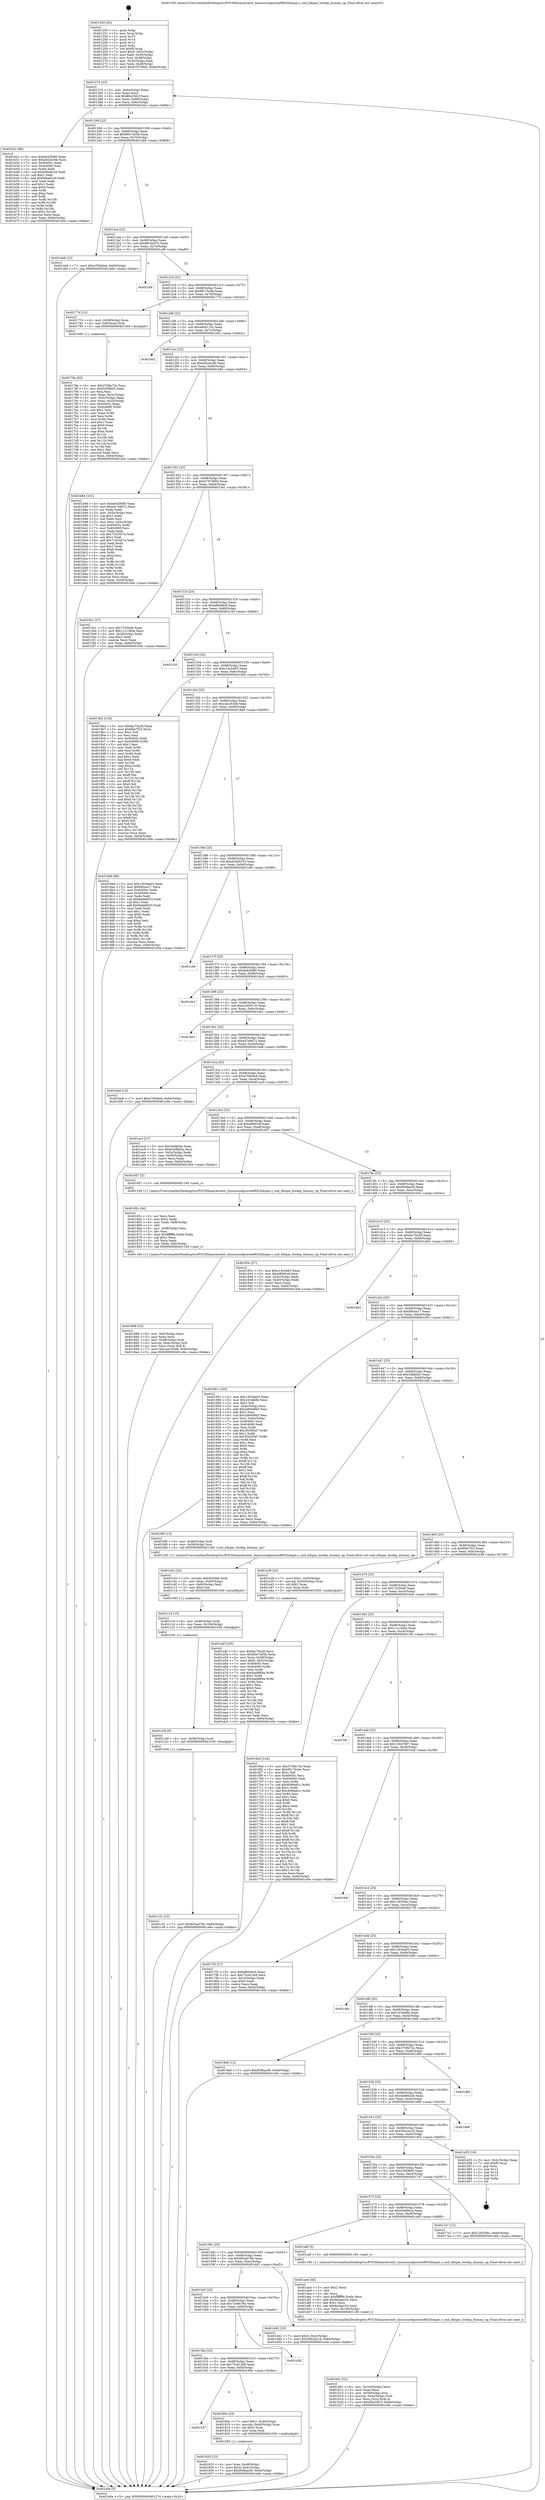 digraph "0x401250" {
  label = "0x401250 (/mnt/c/Users/mathe/Desktop/tcc/POCII/binaries/extr_linuxsoundpcirme9652hdspm.c_snd_hdspm_hwdep_dummy_op_Final-ollvm.out::main(0))"
  labelloc = "t"
  node[shape=record]

  Entry [label="",width=0.3,height=0.3,shape=circle,fillcolor=black,style=filled]
  "0x40127d" [label="{
     0x40127d [23]\l
     | [instrs]\l
     &nbsp;&nbsp;0x40127d \<+3\>: mov -0x64(%rbp),%eax\l
     &nbsp;&nbsp;0x401280 \<+2\>: mov %eax,%ecx\l
     &nbsp;&nbsp;0x401282 \<+6\>: sub $0x80a3361f,%ecx\l
     &nbsp;&nbsp;0x401288 \<+3\>: mov %eax,-0x68(%rbp)\l
     &nbsp;&nbsp;0x40128b \<+3\>: mov %ecx,-0x6c(%rbp)\l
     &nbsp;&nbsp;0x40128e \<+6\>: je 0000000000401b2c \<main+0x8dc\>\l
  }"]
  "0x401b2c" [label="{
     0x401b2c [88]\l
     | [instrs]\l
     &nbsp;&nbsp;0x401b2c \<+5\>: mov $0xde42f480,%eax\l
     &nbsp;&nbsp;0x401b31 \<+5\>: mov $0xa92cbc0b,%ecx\l
     &nbsp;&nbsp;0x401b36 \<+7\>: mov 0x40405c,%edx\l
     &nbsp;&nbsp;0x401b3d \<+7\>: mov 0x404060,%esi\l
     &nbsp;&nbsp;0x401b44 \<+2\>: mov %edx,%edi\l
     &nbsp;&nbsp;0x401b46 \<+6\>: sub $0xb0ba6c29,%edi\l
     &nbsp;&nbsp;0x401b4c \<+3\>: sub $0x1,%edi\l
     &nbsp;&nbsp;0x401b4f \<+6\>: add $0xb0ba6c29,%edi\l
     &nbsp;&nbsp;0x401b55 \<+3\>: imul %edi,%edx\l
     &nbsp;&nbsp;0x401b58 \<+3\>: and $0x1,%edx\l
     &nbsp;&nbsp;0x401b5b \<+3\>: cmp $0x0,%edx\l
     &nbsp;&nbsp;0x401b5e \<+4\>: sete %r8b\l
     &nbsp;&nbsp;0x401b62 \<+3\>: cmp $0xa,%esi\l
     &nbsp;&nbsp;0x401b65 \<+4\>: setl %r9b\l
     &nbsp;&nbsp;0x401b69 \<+3\>: mov %r8b,%r10b\l
     &nbsp;&nbsp;0x401b6c \<+3\>: and %r9b,%r10b\l
     &nbsp;&nbsp;0x401b6f \<+3\>: xor %r9b,%r8b\l
     &nbsp;&nbsp;0x401b72 \<+3\>: or %r8b,%r10b\l
     &nbsp;&nbsp;0x401b75 \<+4\>: test $0x1,%r10b\l
     &nbsp;&nbsp;0x401b79 \<+3\>: cmovne %ecx,%eax\l
     &nbsp;&nbsp;0x401b7c \<+3\>: mov %eax,-0x64(%rbp)\l
     &nbsp;&nbsp;0x401b7f \<+5\>: jmp 0000000000401e0e \<main+0xbbe\>\l
  }"]
  "0x401294" [label="{
     0x401294 [22]\l
     | [instrs]\l
     &nbsp;&nbsp;0x401294 \<+5\>: jmp 0000000000401299 \<main+0x49\>\l
     &nbsp;&nbsp;0x401299 \<+3\>: mov -0x68(%rbp),%eax\l
     &nbsp;&nbsp;0x40129c \<+5\>: sub $0x80e7a05b,%eax\l
     &nbsp;&nbsp;0x4012a1 \<+3\>: mov %eax,-0x70(%rbp)\l
     &nbsp;&nbsp;0x4012a4 \<+6\>: je 0000000000401ab8 \<main+0x868\>\l
  }"]
  Exit [label="",width=0.3,height=0.3,shape=circle,fillcolor=black,style=filled,peripheries=2]
  "0x401ab8" [label="{
     0x401ab8 [12]\l
     | [instrs]\l
     &nbsp;&nbsp;0x401ab8 \<+7\>: movl $0xe7f4b8a4,-0x64(%rbp)\l
     &nbsp;&nbsp;0x401abf \<+5\>: jmp 0000000000401e0e \<main+0xbbe\>\l
  }"]
  "0x4012aa" [label="{
     0x4012aa [22]\l
     | [instrs]\l
     &nbsp;&nbsp;0x4012aa \<+5\>: jmp 00000000004012af \<main+0x5f\>\l
     &nbsp;&nbsp;0x4012af \<+3\>: mov -0x68(%rbp),%eax\l
     &nbsp;&nbsp;0x4012b2 \<+5\>: sub $0x89c3b370,%eax\l
     &nbsp;&nbsp;0x4012b7 \<+3\>: mov %eax,-0x74(%rbp)\l
     &nbsp;&nbsp;0x4012ba \<+6\>: je 0000000000401cd9 \<main+0xa89\>\l
  }"]
  "0x401c31" [label="{
     0x401c31 [12]\l
     | [instrs]\l
     &nbsp;&nbsp;0x401c31 \<+7\>: movl $0x692ad76b,-0x64(%rbp)\l
     &nbsp;&nbsp;0x401c38 \<+5\>: jmp 0000000000401e0e \<main+0xbbe\>\l
  }"]
  "0x401cd9" [label="{
     0x401cd9\l
  }", style=dashed]
  "0x4012c0" [label="{
     0x4012c0 [22]\l
     | [instrs]\l
     &nbsp;&nbsp;0x4012c0 \<+5\>: jmp 00000000004012c5 \<main+0x75\>\l
     &nbsp;&nbsp;0x4012c5 \<+3\>: mov -0x68(%rbp),%eax\l
     &nbsp;&nbsp;0x4012c8 \<+5\>: sub $0x9817bc9e,%eax\l
     &nbsp;&nbsp;0x4012cd \<+3\>: mov %eax,-0x78(%rbp)\l
     &nbsp;&nbsp;0x4012d0 \<+6\>: je 000000000040177d \<main+0x52d\>\l
  }"]
  "0x401c28" [label="{
     0x401c28 [9]\l
     | [instrs]\l
     &nbsp;&nbsp;0x401c28 \<+4\>: mov -0x58(%rbp),%rdi\l
     &nbsp;&nbsp;0x401c2c \<+5\>: call 0000000000401030 \<free@plt\>\l
     | [calls]\l
     &nbsp;&nbsp;0x401030 \{1\} (unknown)\l
  }"]
  "0x40177d" [label="{
     0x40177d [13]\l
     | [instrs]\l
     &nbsp;&nbsp;0x40177d \<+4\>: mov -0x38(%rbp),%rax\l
     &nbsp;&nbsp;0x401781 \<+4\>: mov 0x8(%rax),%rdi\l
     &nbsp;&nbsp;0x401785 \<+5\>: call 0000000000401060 \<atoi@plt\>\l
     | [calls]\l
     &nbsp;&nbsp;0x401060 \{1\} (unknown)\l
  }"]
  "0x4012d6" [label="{
     0x4012d6 [22]\l
     | [instrs]\l
     &nbsp;&nbsp;0x4012d6 \<+5\>: jmp 00000000004012db \<main+0x8b\>\l
     &nbsp;&nbsp;0x4012db \<+3\>: mov -0x68(%rbp),%eax\l
     &nbsp;&nbsp;0x4012de \<+5\>: sub $0xa806110c,%eax\l
     &nbsp;&nbsp;0x4012e3 \<+3\>: mov %eax,-0x7c(%rbp)\l
     &nbsp;&nbsp;0x4012e6 \<+6\>: je 0000000000401e02 \<main+0xbb2\>\l
  }"]
  "0x401c19" [label="{
     0x401c19 [15]\l
     | [instrs]\l
     &nbsp;&nbsp;0x401c19 \<+4\>: mov -0x48(%rbp),%rdi\l
     &nbsp;&nbsp;0x401c1d \<+6\>: mov %eax,-0x104(%rbp)\l
     &nbsp;&nbsp;0x401c23 \<+5\>: call 0000000000401030 \<free@plt\>\l
     | [calls]\l
     &nbsp;&nbsp;0x401030 \{1\} (unknown)\l
  }"]
  "0x401e02" [label="{
     0x401e02\l
  }", style=dashed]
  "0x4012ec" [label="{
     0x4012ec [22]\l
     | [instrs]\l
     &nbsp;&nbsp;0x4012ec \<+5\>: jmp 00000000004012f1 \<main+0xa1\>\l
     &nbsp;&nbsp;0x4012f1 \<+3\>: mov -0x68(%rbp),%eax\l
     &nbsp;&nbsp;0x4012f4 \<+5\>: sub $0xa92cbc0b,%eax\l
     &nbsp;&nbsp;0x4012f9 \<+3\>: mov %eax,-0x80(%rbp)\l
     &nbsp;&nbsp;0x4012fc \<+6\>: je 0000000000401b84 \<main+0x934\>\l
  }"]
  "0x401c02" [label="{
     0x401c02 [23]\l
     | [instrs]\l
     &nbsp;&nbsp;0x401c02 \<+10\>: movabs $0x4020b6,%rdi\l
     &nbsp;&nbsp;0x401c0c \<+3\>: mov %eax,-0x60(%rbp)\l
     &nbsp;&nbsp;0x401c0f \<+3\>: mov -0x60(%rbp),%esi\l
     &nbsp;&nbsp;0x401c12 \<+2\>: mov $0x0,%al\l
     &nbsp;&nbsp;0x401c14 \<+5\>: call 0000000000401040 \<printf@plt\>\l
     | [calls]\l
     &nbsp;&nbsp;0x401040 \{1\} (unknown)\l
  }"]
  "0x401b84" [label="{
     0x401b84 [101]\l
     | [instrs]\l
     &nbsp;&nbsp;0x401b84 \<+5\>: mov $0xde42f480,%eax\l
     &nbsp;&nbsp;0x401b89 \<+5\>: mov $0xe47e9d72,%ecx\l
     &nbsp;&nbsp;0x401b8e \<+2\>: xor %edx,%edx\l
     &nbsp;&nbsp;0x401b90 \<+3\>: mov -0x5c(%rbp),%esi\l
     &nbsp;&nbsp;0x401b93 \<+3\>: sub $0x1,%edx\l
     &nbsp;&nbsp;0x401b96 \<+2\>: sub %edx,%esi\l
     &nbsp;&nbsp;0x401b98 \<+3\>: mov %esi,-0x5c(%rbp)\l
     &nbsp;&nbsp;0x401b9b \<+7\>: mov 0x40405c,%edx\l
     &nbsp;&nbsp;0x401ba2 \<+7\>: mov 0x404060,%esi\l
     &nbsp;&nbsp;0x401ba9 \<+2\>: mov %edx,%edi\l
     &nbsp;&nbsp;0x401bab \<+6\>: sub $0x71b25b7a,%edi\l
     &nbsp;&nbsp;0x401bb1 \<+3\>: sub $0x1,%edi\l
     &nbsp;&nbsp;0x401bb4 \<+6\>: add $0x71b25b7a,%edi\l
     &nbsp;&nbsp;0x401bba \<+3\>: imul %edi,%edx\l
     &nbsp;&nbsp;0x401bbd \<+3\>: and $0x1,%edx\l
     &nbsp;&nbsp;0x401bc0 \<+3\>: cmp $0x0,%edx\l
     &nbsp;&nbsp;0x401bc3 \<+4\>: sete %r8b\l
     &nbsp;&nbsp;0x401bc7 \<+3\>: cmp $0xa,%esi\l
     &nbsp;&nbsp;0x401bca \<+4\>: setl %r9b\l
     &nbsp;&nbsp;0x401bce \<+3\>: mov %r8b,%r10b\l
     &nbsp;&nbsp;0x401bd1 \<+3\>: and %r9b,%r10b\l
     &nbsp;&nbsp;0x401bd4 \<+3\>: xor %r9b,%r8b\l
     &nbsp;&nbsp;0x401bd7 \<+3\>: or %r8b,%r10b\l
     &nbsp;&nbsp;0x401bda \<+4\>: test $0x1,%r10b\l
     &nbsp;&nbsp;0x401bde \<+3\>: cmovne %ecx,%eax\l
     &nbsp;&nbsp;0x401be1 \<+3\>: mov %eax,-0x64(%rbp)\l
     &nbsp;&nbsp;0x401be4 \<+5\>: jmp 0000000000401e0e \<main+0xbbe\>\l
  }"]
  "0x401302" [label="{
     0x401302 [25]\l
     | [instrs]\l
     &nbsp;&nbsp;0x401302 \<+5\>: jmp 0000000000401307 \<main+0xb7\>\l
     &nbsp;&nbsp;0x401307 \<+3\>: mov -0x68(%rbp),%eax\l
     &nbsp;&nbsp;0x40130a \<+5\>: sub $0xb7675882,%eax\l
     &nbsp;&nbsp;0x40130f \<+6\>: mov %eax,-0x84(%rbp)\l
     &nbsp;&nbsp;0x401315 \<+6\>: je 00000000004015e1 \<main+0x391\>\l
  }"]
  "0x401b0c" [label="{
     0x401b0c [32]\l
     | [instrs]\l
     &nbsp;&nbsp;0x401b0c \<+6\>: mov -0x100(%rbp),%ecx\l
     &nbsp;&nbsp;0x401b12 \<+3\>: imul %eax,%ecx\l
     &nbsp;&nbsp;0x401b15 \<+4\>: mov -0x58(%rbp),%rsi\l
     &nbsp;&nbsp;0x401b19 \<+4\>: movslq -0x5c(%rbp),%rdi\l
     &nbsp;&nbsp;0x401b1d \<+3\>: mov %ecx,(%rsi,%rdi,4)\l
     &nbsp;&nbsp;0x401b20 \<+7\>: movl $0x80a3361f,-0x64(%rbp)\l
     &nbsp;&nbsp;0x401b27 \<+5\>: jmp 0000000000401e0e \<main+0xbbe\>\l
  }"]
  "0x4015e1" [label="{
     0x4015e1 [27]\l
     | [instrs]\l
     &nbsp;&nbsp;0x4015e1 \<+5\>: mov $0x72350a6,%eax\l
     &nbsp;&nbsp;0x4015e6 \<+5\>: mov $0x11c13b0a,%ecx\l
     &nbsp;&nbsp;0x4015eb \<+3\>: mov -0x28(%rbp),%edx\l
     &nbsp;&nbsp;0x4015ee \<+3\>: cmp $0x2,%edx\l
     &nbsp;&nbsp;0x4015f1 \<+3\>: cmovne %ecx,%eax\l
     &nbsp;&nbsp;0x4015f4 \<+3\>: mov %eax,-0x64(%rbp)\l
     &nbsp;&nbsp;0x4015f7 \<+5\>: jmp 0000000000401e0e \<main+0xbbe\>\l
  }"]
  "0x40131b" [label="{
     0x40131b [25]\l
     | [instrs]\l
     &nbsp;&nbsp;0x40131b \<+5\>: jmp 0000000000401320 \<main+0xd0\>\l
     &nbsp;&nbsp;0x401320 \<+3\>: mov -0x68(%rbp),%eax\l
     &nbsp;&nbsp;0x401323 \<+5\>: sub $0xbf6646c6,%eax\l
     &nbsp;&nbsp;0x401328 \<+6\>: mov %eax,-0x88(%rbp)\l
     &nbsp;&nbsp;0x40132e \<+6\>: je 0000000000401c3d \<main+0x9ed\>\l
  }"]
  "0x401e0e" [label="{
     0x401e0e [5]\l
     | [instrs]\l
     &nbsp;&nbsp;0x401e0e \<+5\>: jmp 000000000040127d \<main+0x2d\>\l
  }"]
  "0x401250" [label="{
     0x401250 [45]\l
     | [instrs]\l
     &nbsp;&nbsp;0x401250 \<+1\>: push %rbp\l
     &nbsp;&nbsp;0x401251 \<+3\>: mov %rsp,%rbp\l
     &nbsp;&nbsp;0x401254 \<+2\>: push %r15\l
     &nbsp;&nbsp;0x401256 \<+2\>: push %r14\l
     &nbsp;&nbsp;0x401258 \<+2\>: push %r12\l
     &nbsp;&nbsp;0x40125a \<+1\>: push %rbx\l
     &nbsp;&nbsp;0x40125b \<+7\>: sub $0xf0,%rsp\l
     &nbsp;&nbsp;0x401262 \<+7\>: movl $0x0,-0x2c(%rbp)\l
     &nbsp;&nbsp;0x401269 \<+3\>: mov %edi,-0x30(%rbp)\l
     &nbsp;&nbsp;0x40126c \<+4\>: mov %rsi,-0x38(%rbp)\l
     &nbsp;&nbsp;0x401270 \<+3\>: mov -0x30(%rbp),%edi\l
     &nbsp;&nbsp;0x401273 \<+3\>: mov %edi,-0x28(%rbp)\l
     &nbsp;&nbsp;0x401276 \<+7\>: movl $0xb7675882,-0x64(%rbp)\l
  }"]
  "0x401ae4" [label="{
     0x401ae4 [40]\l
     | [instrs]\l
     &nbsp;&nbsp;0x401ae4 \<+5\>: mov $0x2,%ecx\l
     &nbsp;&nbsp;0x401ae9 \<+1\>: cltd\l
     &nbsp;&nbsp;0x401aea \<+2\>: idiv %ecx\l
     &nbsp;&nbsp;0x401aec \<+6\>: imul $0xfffffffe,%edx,%ecx\l
     &nbsp;&nbsp;0x401af2 \<+6\>: add $0x9e3aac54,%ecx\l
     &nbsp;&nbsp;0x401af8 \<+3\>: add $0x1,%ecx\l
     &nbsp;&nbsp;0x401afb \<+6\>: sub $0x9e3aac54,%ecx\l
     &nbsp;&nbsp;0x401b01 \<+6\>: mov %ecx,-0x100(%rbp)\l
     &nbsp;&nbsp;0x401b07 \<+5\>: call 0000000000401160 \<next_i\>\l
     | [calls]\l
     &nbsp;&nbsp;0x401160 \{1\} (/mnt/c/Users/mathe/Desktop/tcc/POCII/binaries/extr_linuxsoundpcirme9652hdspm.c_snd_hdspm_hwdep_dummy_op_Final-ollvm.out::next_i)\l
  }"]
  "0x401c3d" [label="{
     0x401c3d\l
  }", style=dashed]
  "0x401334" [label="{
     0x401334 [25]\l
     | [instrs]\l
     &nbsp;&nbsp;0x401334 \<+5\>: jmp 0000000000401339 \<main+0xe9\>\l
     &nbsp;&nbsp;0x401339 \<+3\>: mov -0x68(%rbp),%eax\l
     &nbsp;&nbsp;0x40133c \<+5\>: sub $0xc14cb463,%eax\l
     &nbsp;&nbsp;0x401341 \<+6\>: mov %eax,-0x8c(%rbp)\l
     &nbsp;&nbsp;0x401347 \<+6\>: je 00000000004019b2 \<main+0x762\>\l
  }"]
  "0x401a4f" [label="{
     0x401a4f [105]\l
     | [instrs]\l
     &nbsp;&nbsp;0x401a4f \<+5\>: mov $0xfac75a28,%ecx\l
     &nbsp;&nbsp;0x401a54 \<+5\>: mov $0x80e7a05b,%edx\l
     &nbsp;&nbsp;0x401a59 \<+4\>: mov %rax,-0x58(%rbp)\l
     &nbsp;&nbsp;0x401a5d \<+7\>: movl $0x0,-0x5c(%rbp)\l
     &nbsp;&nbsp;0x401a64 \<+7\>: mov 0x40405c,%esi\l
     &nbsp;&nbsp;0x401a6b \<+8\>: mov 0x404060,%r8d\l
     &nbsp;&nbsp;0x401a73 \<+3\>: mov %esi,%r9d\l
     &nbsp;&nbsp;0x401a76 \<+7\>: sub $0x4aa88f4a,%r9d\l
     &nbsp;&nbsp;0x401a7d \<+4\>: sub $0x1,%r9d\l
     &nbsp;&nbsp;0x401a81 \<+7\>: add $0x4aa88f4a,%r9d\l
     &nbsp;&nbsp;0x401a88 \<+4\>: imul %r9d,%esi\l
     &nbsp;&nbsp;0x401a8c \<+3\>: and $0x1,%esi\l
     &nbsp;&nbsp;0x401a8f \<+3\>: cmp $0x0,%esi\l
     &nbsp;&nbsp;0x401a92 \<+4\>: sete %r10b\l
     &nbsp;&nbsp;0x401a96 \<+4\>: cmp $0xa,%r8d\l
     &nbsp;&nbsp;0x401a9a \<+4\>: setl %r11b\l
     &nbsp;&nbsp;0x401a9e \<+3\>: mov %r10b,%bl\l
     &nbsp;&nbsp;0x401aa1 \<+3\>: and %r11b,%bl\l
     &nbsp;&nbsp;0x401aa4 \<+3\>: xor %r11b,%r10b\l
     &nbsp;&nbsp;0x401aa7 \<+3\>: or %r10b,%bl\l
     &nbsp;&nbsp;0x401aaa \<+3\>: test $0x1,%bl\l
     &nbsp;&nbsp;0x401aad \<+3\>: cmovne %edx,%ecx\l
     &nbsp;&nbsp;0x401ab0 \<+3\>: mov %ecx,-0x64(%rbp)\l
     &nbsp;&nbsp;0x401ab3 \<+5\>: jmp 0000000000401e0e \<main+0xbbe\>\l
  }"]
  "0x4019b2" [label="{
     0x4019b2 [134]\l
     | [instrs]\l
     &nbsp;&nbsp;0x4019b2 \<+5\>: mov $0xfac75a28,%eax\l
     &nbsp;&nbsp;0x4019b7 \<+5\>: mov $0x6bb7f23,%ecx\l
     &nbsp;&nbsp;0x4019bc \<+2\>: mov $0x1,%dl\l
     &nbsp;&nbsp;0x4019be \<+2\>: xor %esi,%esi\l
     &nbsp;&nbsp;0x4019c0 \<+7\>: mov 0x40405c,%edi\l
     &nbsp;&nbsp;0x4019c7 \<+8\>: mov 0x404060,%r8d\l
     &nbsp;&nbsp;0x4019cf \<+3\>: sub $0x1,%esi\l
     &nbsp;&nbsp;0x4019d2 \<+3\>: mov %edi,%r9d\l
     &nbsp;&nbsp;0x4019d5 \<+3\>: add %esi,%r9d\l
     &nbsp;&nbsp;0x4019d8 \<+4\>: imul %r9d,%edi\l
     &nbsp;&nbsp;0x4019dc \<+3\>: and $0x1,%edi\l
     &nbsp;&nbsp;0x4019df \<+3\>: cmp $0x0,%edi\l
     &nbsp;&nbsp;0x4019e2 \<+4\>: sete %r10b\l
     &nbsp;&nbsp;0x4019e6 \<+4\>: cmp $0xa,%r8d\l
     &nbsp;&nbsp;0x4019ea \<+4\>: setl %r11b\l
     &nbsp;&nbsp;0x4019ee \<+3\>: mov %r10b,%bl\l
     &nbsp;&nbsp;0x4019f1 \<+3\>: xor $0xff,%bl\l
     &nbsp;&nbsp;0x4019f4 \<+3\>: mov %r11b,%r14b\l
     &nbsp;&nbsp;0x4019f7 \<+4\>: xor $0xff,%r14b\l
     &nbsp;&nbsp;0x4019fb \<+3\>: xor $0x0,%dl\l
     &nbsp;&nbsp;0x4019fe \<+3\>: mov %bl,%r15b\l
     &nbsp;&nbsp;0x401a01 \<+4\>: and $0x0,%r15b\l
     &nbsp;&nbsp;0x401a05 \<+3\>: and %dl,%r10b\l
     &nbsp;&nbsp;0x401a08 \<+3\>: mov %r14b,%r12b\l
     &nbsp;&nbsp;0x401a0b \<+4\>: and $0x0,%r12b\l
     &nbsp;&nbsp;0x401a0f \<+3\>: and %dl,%r11b\l
     &nbsp;&nbsp;0x401a12 \<+3\>: or %r10b,%r15b\l
     &nbsp;&nbsp;0x401a15 \<+3\>: or %r11b,%r12b\l
     &nbsp;&nbsp;0x401a18 \<+3\>: xor %r12b,%r15b\l
     &nbsp;&nbsp;0x401a1b \<+3\>: or %r14b,%bl\l
     &nbsp;&nbsp;0x401a1e \<+3\>: xor $0xff,%bl\l
     &nbsp;&nbsp;0x401a21 \<+3\>: or $0x0,%dl\l
     &nbsp;&nbsp;0x401a24 \<+2\>: and %dl,%bl\l
     &nbsp;&nbsp;0x401a26 \<+3\>: or %bl,%r15b\l
     &nbsp;&nbsp;0x401a29 \<+4\>: test $0x1,%r15b\l
     &nbsp;&nbsp;0x401a2d \<+3\>: cmovne %ecx,%eax\l
     &nbsp;&nbsp;0x401a30 \<+3\>: mov %eax,-0x64(%rbp)\l
     &nbsp;&nbsp;0x401a33 \<+5\>: jmp 0000000000401e0e \<main+0xbbe\>\l
  }"]
  "0x40134d" [label="{
     0x40134d [25]\l
     | [instrs]\l
     &nbsp;&nbsp;0x40134d \<+5\>: jmp 0000000000401352 \<main+0x102\>\l
     &nbsp;&nbsp;0x401352 \<+3\>: mov -0x68(%rbp),%eax\l
     &nbsp;&nbsp;0x401355 \<+5\>: sub $0xcae183d8,%eax\l
     &nbsp;&nbsp;0x40135a \<+6\>: mov %eax,-0x90(%rbp)\l
     &nbsp;&nbsp;0x401360 \<+6\>: je 00000000004018a9 \<main+0x659\>\l
  }"]
  "0x401888" [label="{
     0x401888 [33]\l
     | [instrs]\l
     &nbsp;&nbsp;0x401888 \<+6\>: mov -0xfc(%rbp),%ecx\l
     &nbsp;&nbsp;0x40188e \<+3\>: imul %eax,%ecx\l
     &nbsp;&nbsp;0x401891 \<+4\>: mov -0x48(%rbp),%rdi\l
     &nbsp;&nbsp;0x401895 \<+4\>: movslq -0x4c(%rbp),%r8\l
     &nbsp;&nbsp;0x401899 \<+4\>: mov %ecx,(%rdi,%r8,4)\l
     &nbsp;&nbsp;0x40189d \<+7\>: movl $0xcae183d8,-0x64(%rbp)\l
     &nbsp;&nbsp;0x4018a4 \<+5\>: jmp 0000000000401e0e \<main+0xbbe\>\l
  }"]
  "0x4018a9" [label="{
     0x4018a9 [88]\l
     | [instrs]\l
     &nbsp;&nbsp;0x4018a9 \<+5\>: mov $0x1303da03,%eax\l
     &nbsp;&nbsp;0x4018ae \<+5\>: mov $0xfdfcea17,%ecx\l
     &nbsp;&nbsp;0x4018b3 \<+7\>: mov 0x40405c,%edx\l
     &nbsp;&nbsp;0x4018ba \<+7\>: mov 0x404060,%esi\l
     &nbsp;&nbsp;0x4018c1 \<+2\>: mov %edx,%edi\l
     &nbsp;&nbsp;0x4018c3 \<+6\>: sub $0x8eddd033,%edi\l
     &nbsp;&nbsp;0x4018c9 \<+3\>: sub $0x1,%edi\l
     &nbsp;&nbsp;0x4018cc \<+6\>: add $0x8eddd033,%edi\l
     &nbsp;&nbsp;0x4018d2 \<+3\>: imul %edi,%edx\l
     &nbsp;&nbsp;0x4018d5 \<+3\>: and $0x1,%edx\l
     &nbsp;&nbsp;0x4018d8 \<+3\>: cmp $0x0,%edx\l
     &nbsp;&nbsp;0x4018db \<+4\>: sete %r8b\l
     &nbsp;&nbsp;0x4018df \<+3\>: cmp $0xa,%esi\l
     &nbsp;&nbsp;0x4018e2 \<+4\>: setl %r9b\l
     &nbsp;&nbsp;0x4018e6 \<+3\>: mov %r8b,%r10b\l
     &nbsp;&nbsp;0x4018e9 \<+3\>: and %r9b,%r10b\l
     &nbsp;&nbsp;0x4018ec \<+3\>: xor %r9b,%r8b\l
     &nbsp;&nbsp;0x4018ef \<+3\>: or %r8b,%r10b\l
     &nbsp;&nbsp;0x4018f2 \<+4\>: test $0x1,%r10b\l
     &nbsp;&nbsp;0x4018f6 \<+3\>: cmovne %ecx,%eax\l
     &nbsp;&nbsp;0x4018f9 \<+3\>: mov %eax,-0x64(%rbp)\l
     &nbsp;&nbsp;0x4018fc \<+5\>: jmp 0000000000401e0e \<main+0xbbe\>\l
  }"]
  "0x401366" [label="{
     0x401366 [25]\l
     | [instrs]\l
     &nbsp;&nbsp;0x401366 \<+5\>: jmp 000000000040136b \<main+0x11b\>\l
     &nbsp;&nbsp;0x40136b \<+3\>: mov -0x68(%rbp),%eax\l
     &nbsp;&nbsp;0x40136e \<+5\>: sub $0xd2440252,%eax\l
     &nbsp;&nbsp;0x401373 \<+6\>: mov %eax,-0x94(%rbp)\l
     &nbsp;&nbsp;0x401379 \<+6\>: je 0000000000401c49 \<main+0x9f9\>\l
  }"]
  "0x40185c" [label="{
     0x40185c [44]\l
     | [instrs]\l
     &nbsp;&nbsp;0x40185c \<+2\>: xor %ecx,%ecx\l
     &nbsp;&nbsp;0x40185e \<+5\>: mov $0x2,%edx\l
     &nbsp;&nbsp;0x401863 \<+6\>: mov %edx,-0xf8(%rbp)\l
     &nbsp;&nbsp;0x401869 \<+1\>: cltd\l
     &nbsp;&nbsp;0x40186a \<+6\>: mov -0xf8(%rbp),%esi\l
     &nbsp;&nbsp;0x401870 \<+2\>: idiv %esi\l
     &nbsp;&nbsp;0x401872 \<+6\>: imul $0xfffffffe,%edx,%edx\l
     &nbsp;&nbsp;0x401878 \<+3\>: sub $0x1,%ecx\l
     &nbsp;&nbsp;0x40187b \<+2\>: sub %ecx,%edx\l
     &nbsp;&nbsp;0x40187d \<+6\>: mov %edx,-0xfc(%rbp)\l
     &nbsp;&nbsp;0x401883 \<+5\>: call 0000000000401160 \<next_i\>\l
     | [calls]\l
     &nbsp;&nbsp;0x401160 \{1\} (/mnt/c/Users/mathe/Desktop/tcc/POCII/binaries/extr_linuxsoundpcirme9652hdspm.c_snd_hdspm_hwdep_dummy_op_Final-ollvm.out::next_i)\l
  }"]
  "0x401c49" [label="{
     0x401c49\l
  }", style=dashed]
  "0x40137f" [label="{
     0x40137f [25]\l
     | [instrs]\l
     &nbsp;&nbsp;0x40137f \<+5\>: jmp 0000000000401384 \<main+0x134\>\l
     &nbsp;&nbsp;0x401384 \<+3\>: mov -0x68(%rbp),%eax\l
     &nbsp;&nbsp;0x401387 \<+5\>: sub $0xde42f480,%eax\l
     &nbsp;&nbsp;0x40138c \<+6\>: mov %eax,-0x98(%rbp)\l
     &nbsp;&nbsp;0x401392 \<+6\>: je 0000000000401de3 \<main+0xb93\>\l
  }"]
  "0x401825" [label="{
     0x401825 [23]\l
     | [instrs]\l
     &nbsp;&nbsp;0x401825 \<+4\>: mov %rax,-0x48(%rbp)\l
     &nbsp;&nbsp;0x401829 \<+7\>: movl $0x0,-0x4c(%rbp)\l
     &nbsp;&nbsp;0x401830 \<+7\>: movl $0xf508aa38,-0x64(%rbp)\l
     &nbsp;&nbsp;0x401837 \<+5\>: jmp 0000000000401e0e \<main+0xbbe\>\l
  }"]
  "0x401de3" [label="{
     0x401de3\l
  }", style=dashed]
  "0x401398" [label="{
     0x401398 [25]\l
     | [instrs]\l
     &nbsp;&nbsp;0x401398 \<+5\>: jmp 000000000040139d \<main+0x14d\>\l
     &nbsp;&nbsp;0x40139d \<+3\>: mov -0x68(%rbp),%eax\l
     &nbsp;&nbsp;0x4013a0 \<+5\>: sub $0xe2d59116,%eax\l
     &nbsp;&nbsp;0x4013a5 \<+6\>: mov %eax,-0x9c(%rbp)\l
     &nbsp;&nbsp;0x4013ab \<+6\>: je 00000000004016e1 \<main+0x491\>\l
  }"]
  "0x4015d7" [label="{
     0x4015d7\l
  }", style=dashed]
  "0x4016e1" [label="{
     0x4016e1\l
  }", style=dashed]
  "0x4013b1" [label="{
     0x4013b1 [25]\l
     | [instrs]\l
     &nbsp;&nbsp;0x4013b1 \<+5\>: jmp 00000000004013b6 \<main+0x166\>\l
     &nbsp;&nbsp;0x4013b6 \<+3\>: mov -0x68(%rbp),%eax\l
     &nbsp;&nbsp;0x4013b9 \<+5\>: sub $0xe47e9d72,%eax\l
     &nbsp;&nbsp;0x4013be \<+6\>: mov %eax,-0xa0(%rbp)\l
     &nbsp;&nbsp;0x4013c4 \<+6\>: je 0000000000401be9 \<main+0x999\>\l
  }"]
  "0x40180e" [label="{
     0x40180e [23]\l
     | [instrs]\l
     &nbsp;&nbsp;0x40180e \<+7\>: movl $0x1,-0x40(%rbp)\l
     &nbsp;&nbsp;0x401815 \<+4\>: movslq -0x40(%rbp),%rax\l
     &nbsp;&nbsp;0x401819 \<+4\>: shl $0x2,%rax\l
     &nbsp;&nbsp;0x40181d \<+3\>: mov %rax,%rdi\l
     &nbsp;&nbsp;0x401820 \<+5\>: call 0000000000401050 \<malloc@plt\>\l
     | [calls]\l
     &nbsp;&nbsp;0x401050 \{1\} (unknown)\l
  }"]
  "0x401be9" [label="{
     0x401be9 [12]\l
     | [instrs]\l
     &nbsp;&nbsp;0x401be9 \<+7\>: movl $0xe7f4b8a4,-0x64(%rbp)\l
     &nbsp;&nbsp;0x401bf0 \<+5\>: jmp 0000000000401e0e \<main+0xbbe\>\l
  }"]
  "0x4013ca" [label="{
     0x4013ca [25]\l
     | [instrs]\l
     &nbsp;&nbsp;0x4013ca \<+5\>: jmp 00000000004013cf \<main+0x17f\>\l
     &nbsp;&nbsp;0x4013cf \<+3\>: mov -0x68(%rbp),%eax\l
     &nbsp;&nbsp;0x4013d2 \<+5\>: sub $0xe7f4b8a4,%eax\l
     &nbsp;&nbsp;0x4013d7 \<+6\>: mov %eax,-0xa4(%rbp)\l
     &nbsp;&nbsp;0x4013dd \<+6\>: je 0000000000401ac4 \<main+0x874\>\l
  }"]
  "0x4015be" [label="{
     0x4015be [25]\l
     | [instrs]\l
     &nbsp;&nbsp;0x4015be \<+5\>: jmp 00000000004015c3 \<main+0x373\>\l
     &nbsp;&nbsp;0x4015c3 \<+3\>: mov -0x68(%rbp),%eax\l
     &nbsp;&nbsp;0x4015c6 \<+5\>: sub $0x73cd12b9,%eax\l
     &nbsp;&nbsp;0x4015cb \<+6\>: mov %eax,-0xf4(%rbp)\l
     &nbsp;&nbsp;0x4015d1 \<+6\>: je 000000000040180e \<main+0x5be\>\l
  }"]
  "0x401ac4" [label="{
     0x401ac4 [27]\l
     | [instrs]\l
     &nbsp;&nbsp;0x401ac4 \<+5\>: mov $0x34db0dc,%eax\l
     &nbsp;&nbsp;0x401ac9 \<+5\>: mov $0x62efb62a,%ecx\l
     &nbsp;&nbsp;0x401ace \<+3\>: mov -0x5c(%rbp),%edx\l
     &nbsp;&nbsp;0x401ad1 \<+3\>: cmp -0x50(%rbp),%edx\l
     &nbsp;&nbsp;0x401ad4 \<+3\>: cmovl %ecx,%eax\l
     &nbsp;&nbsp;0x401ad7 \<+3\>: mov %eax,-0x64(%rbp)\l
     &nbsp;&nbsp;0x401ada \<+5\>: jmp 0000000000401e0e \<main+0xbbe\>\l
  }"]
  "0x4013e3" [label="{
     0x4013e3 [25]\l
     | [instrs]\l
     &nbsp;&nbsp;0x4013e3 \<+5\>: jmp 00000000004013e8 \<main+0x198\>\l
     &nbsp;&nbsp;0x4013e8 \<+3\>: mov -0x68(%rbp),%eax\l
     &nbsp;&nbsp;0x4013eb \<+5\>: sub $0xef66f1ef,%eax\l
     &nbsp;&nbsp;0x4013f0 \<+6\>: mov %eax,-0xa8(%rbp)\l
     &nbsp;&nbsp;0x4013f6 \<+6\>: je 0000000000401857 \<main+0x607\>\l
  }"]
  "0x401d36" [label="{
     0x401d36\l
  }", style=dashed]
  "0x401857" [label="{
     0x401857 [5]\l
     | [instrs]\l
     &nbsp;&nbsp;0x401857 \<+5\>: call 0000000000401160 \<next_i\>\l
     | [calls]\l
     &nbsp;&nbsp;0x401160 \{1\} (/mnt/c/Users/mathe/Desktop/tcc/POCII/binaries/extr_linuxsoundpcirme9652hdspm.c_snd_hdspm_hwdep_dummy_op_Final-ollvm.out::next_i)\l
  }"]
  "0x4013fc" [label="{
     0x4013fc [25]\l
     | [instrs]\l
     &nbsp;&nbsp;0x4013fc \<+5\>: jmp 0000000000401401 \<main+0x1b1\>\l
     &nbsp;&nbsp;0x401401 \<+3\>: mov -0x68(%rbp),%eax\l
     &nbsp;&nbsp;0x401404 \<+5\>: sub $0xf508aa38,%eax\l
     &nbsp;&nbsp;0x401409 \<+6\>: mov %eax,-0xac(%rbp)\l
     &nbsp;&nbsp;0x40140f \<+6\>: je 000000000040183c \<main+0x5ec\>\l
  }"]
  "0x4015a5" [label="{
     0x4015a5 [25]\l
     | [instrs]\l
     &nbsp;&nbsp;0x4015a5 \<+5\>: jmp 00000000004015aa \<main+0x35a\>\l
     &nbsp;&nbsp;0x4015aa \<+3\>: mov -0x68(%rbp),%eax\l
     &nbsp;&nbsp;0x4015ad \<+5\>: sub $0x72e9a76e,%eax\l
     &nbsp;&nbsp;0x4015b2 \<+6\>: mov %eax,-0xf0(%rbp)\l
     &nbsp;&nbsp;0x4015b8 \<+6\>: je 0000000000401d36 \<main+0xae6\>\l
  }"]
  "0x40183c" [label="{
     0x40183c [27]\l
     | [instrs]\l
     &nbsp;&nbsp;0x40183c \<+5\>: mov $0xc14cb463,%eax\l
     &nbsp;&nbsp;0x401841 \<+5\>: mov $0xef66f1ef,%ecx\l
     &nbsp;&nbsp;0x401846 \<+3\>: mov -0x4c(%rbp),%edx\l
     &nbsp;&nbsp;0x401849 \<+3\>: cmp -0x40(%rbp),%edx\l
     &nbsp;&nbsp;0x40184c \<+3\>: cmovl %ecx,%eax\l
     &nbsp;&nbsp;0x40184f \<+3\>: mov %eax,-0x64(%rbp)\l
     &nbsp;&nbsp;0x401852 \<+5\>: jmp 0000000000401e0e \<main+0xbbe\>\l
  }"]
  "0x401415" [label="{
     0x401415 [25]\l
     | [instrs]\l
     &nbsp;&nbsp;0x401415 \<+5\>: jmp 000000000040141a \<main+0x1ca\>\l
     &nbsp;&nbsp;0x40141a \<+3\>: mov -0x68(%rbp),%eax\l
     &nbsp;&nbsp;0x40141d \<+5\>: sub $0xfac75a28,%eax\l
     &nbsp;&nbsp;0x401422 \<+6\>: mov %eax,-0xb0(%rbp)\l
     &nbsp;&nbsp;0x401428 \<+6\>: je 0000000000401db5 \<main+0xb65\>\l
  }"]
  "0x401d42" [label="{
     0x401d42 [19]\l
     | [instrs]\l
     &nbsp;&nbsp;0x401d42 \<+7\>: movl $0x0,-0x2c(%rbp)\l
     &nbsp;&nbsp;0x401d49 \<+7\>: movl $0x50b2dc18,-0x64(%rbp)\l
     &nbsp;&nbsp;0x401d50 \<+5\>: jmp 0000000000401e0e \<main+0xbbe\>\l
  }"]
  "0x401db5" [label="{
     0x401db5\l
  }", style=dashed]
  "0x40142e" [label="{
     0x40142e [25]\l
     | [instrs]\l
     &nbsp;&nbsp;0x40142e \<+5\>: jmp 0000000000401433 \<main+0x1e3\>\l
     &nbsp;&nbsp;0x401433 \<+3\>: mov -0x68(%rbp),%eax\l
     &nbsp;&nbsp;0x401436 \<+5\>: sub $0xfdfcea17,%eax\l
     &nbsp;&nbsp;0x40143b \<+6\>: mov %eax,-0xb4(%rbp)\l
     &nbsp;&nbsp;0x401441 \<+6\>: je 0000000000401901 \<main+0x6b1\>\l
  }"]
  "0x40158c" [label="{
     0x40158c [25]\l
     | [instrs]\l
     &nbsp;&nbsp;0x40158c \<+5\>: jmp 0000000000401591 \<main+0x341\>\l
     &nbsp;&nbsp;0x401591 \<+3\>: mov -0x68(%rbp),%eax\l
     &nbsp;&nbsp;0x401594 \<+5\>: sub $0x692ad76b,%eax\l
     &nbsp;&nbsp;0x401599 \<+6\>: mov %eax,-0xec(%rbp)\l
     &nbsp;&nbsp;0x40159f \<+6\>: je 0000000000401d42 \<main+0xaf2\>\l
  }"]
  "0x401901" [label="{
     0x401901 [165]\l
     | [instrs]\l
     &nbsp;&nbsp;0x401901 \<+5\>: mov $0x1303da03,%eax\l
     &nbsp;&nbsp;0x401906 \<+5\>: mov $0x1fc3eb8b,%ecx\l
     &nbsp;&nbsp;0x40190b \<+2\>: mov $0x1,%dl\l
     &nbsp;&nbsp;0x40190d \<+3\>: mov -0x4c(%rbp),%esi\l
     &nbsp;&nbsp;0x401910 \<+6\>: add $0x2d8408d3,%esi\l
     &nbsp;&nbsp;0x401916 \<+3\>: add $0x1,%esi\l
     &nbsp;&nbsp;0x401919 \<+6\>: sub $0x2d8408d3,%esi\l
     &nbsp;&nbsp;0x40191f \<+3\>: mov %esi,-0x4c(%rbp)\l
     &nbsp;&nbsp;0x401922 \<+7\>: mov 0x40405c,%esi\l
     &nbsp;&nbsp;0x401929 \<+7\>: mov 0x404060,%edi\l
     &nbsp;&nbsp;0x401930 \<+3\>: mov %esi,%r8d\l
     &nbsp;&nbsp;0x401933 \<+7\>: add $0x3f3383d7,%r8d\l
     &nbsp;&nbsp;0x40193a \<+4\>: sub $0x1,%r8d\l
     &nbsp;&nbsp;0x40193e \<+7\>: sub $0x3f3383d7,%r8d\l
     &nbsp;&nbsp;0x401945 \<+4\>: imul %r8d,%esi\l
     &nbsp;&nbsp;0x401949 \<+3\>: and $0x1,%esi\l
     &nbsp;&nbsp;0x40194c \<+3\>: cmp $0x0,%esi\l
     &nbsp;&nbsp;0x40194f \<+4\>: sete %r9b\l
     &nbsp;&nbsp;0x401953 \<+3\>: cmp $0xa,%edi\l
     &nbsp;&nbsp;0x401956 \<+4\>: setl %r10b\l
     &nbsp;&nbsp;0x40195a \<+3\>: mov %r9b,%r11b\l
     &nbsp;&nbsp;0x40195d \<+4\>: xor $0xff,%r11b\l
     &nbsp;&nbsp;0x401961 \<+3\>: mov %r10b,%bl\l
     &nbsp;&nbsp;0x401964 \<+3\>: xor $0xff,%bl\l
     &nbsp;&nbsp;0x401967 \<+3\>: xor $0x1,%dl\l
     &nbsp;&nbsp;0x40196a \<+3\>: mov %r11b,%r14b\l
     &nbsp;&nbsp;0x40196d \<+4\>: and $0xff,%r14b\l
     &nbsp;&nbsp;0x401971 \<+3\>: and %dl,%r9b\l
     &nbsp;&nbsp;0x401974 \<+3\>: mov %bl,%r15b\l
     &nbsp;&nbsp;0x401977 \<+4\>: and $0xff,%r15b\l
     &nbsp;&nbsp;0x40197b \<+3\>: and %dl,%r10b\l
     &nbsp;&nbsp;0x40197e \<+3\>: or %r9b,%r14b\l
     &nbsp;&nbsp;0x401981 \<+3\>: or %r10b,%r15b\l
     &nbsp;&nbsp;0x401984 \<+3\>: xor %r15b,%r14b\l
     &nbsp;&nbsp;0x401987 \<+3\>: or %bl,%r11b\l
     &nbsp;&nbsp;0x40198a \<+4\>: xor $0xff,%r11b\l
     &nbsp;&nbsp;0x40198e \<+3\>: or $0x1,%dl\l
     &nbsp;&nbsp;0x401991 \<+3\>: and %dl,%r11b\l
     &nbsp;&nbsp;0x401994 \<+3\>: or %r11b,%r14b\l
     &nbsp;&nbsp;0x401997 \<+4\>: test $0x1,%r14b\l
     &nbsp;&nbsp;0x40199b \<+3\>: cmovne %ecx,%eax\l
     &nbsp;&nbsp;0x40199e \<+3\>: mov %eax,-0x64(%rbp)\l
     &nbsp;&nbsp;0x4019a1 \<+5\>: jmp 0000000000401e0e \<main+0xbbe\>\l
  }"]
  "0x401447" [label="{
     0x401447 [25]\l
     | [instrs]\l
     &nbsp;&nbsp;0x401447 \<+5\>: jmp 000000000040144c \<main+0x1fc\>\l
     &nbsp;&nbsp;0x40144c \<+3\>: mov -0x68(%rbp),%eax\l
     &nbsp;&nbsp;0x40144f \<+5\>: sub $0x34db0dc,%eax\l
     &nbsp;&nbsp;0x401454 \<+6\>: mov %eax,-0xb8(%rbp)\l
     &nbsp;&nbsp;0x40145a \<+6\>: je 0000000000401bf5 \<main+0x9a5\>\l
  }"]
  "0x401adf" [label="{
     0x401adf [5]\l
     | [instrs]\l
     &nbsp;&nbsp;0x401adf \<+5\>: call 0000000000401160 \<next_i\>\l
     | [calls]\l
     &nbsp;&nbsp;0x401160 \{1\} (/mnt/c/Users/mathe/Desktop/tcc/POCII/binaries/extr_linuxsoundpcirme9652hdspm.c_snd_hdspm_hwdep_dummy_op_Final-ollvm.out::next_i)\l
  }"]
  "0x401bf5" [label="{
     0x401bf5 [13]\l
     | [instrs]\l
     &nbsp;&nbsp;0x401bf5 \<+4\>: mov -0x48(%rbp),%rdi\l
     &nbsp;&nbsp;0x401bf9 \<+4\>: mov -0x58(%rbp),%rsi\l
     &nbsp;&nbsp;0x401bfd \<+5\>: call 0000000000401240 \<snd_hdspm_hwdep_dummy_op\>\l
     | [calls]\l
     &nbsp;&nbsp;0x401240 \{1\} (/mnt/c/Users/mathe/Desktop/tcc/POCII/binaries/extr_linuxsoundpcirme9652hdspm.c_snd_hdspm_hwdep_dummy_op_Final-ollvm.out::snd_hdspm_hwdep_dummy_op)\l
  }"]
  "0x401460" [label="{
     0x401460 [25]\l
     | [instrs]\l
     &nbsp;&nbsp;0x401460 \<+5\>: jmp 0000000000401465 \<main+0x215\>\l
     &nbsp;&nbsp;0x401465 \<+3\>: mov -0x68(%rbp),%eax\l
     &nbsp;&nbsp;0x401468 \<+5\>: sub $0x6bb7f23,%eax\l
     &nbsp;&nbsp;0x40146d \<+6\>: mov %eax,-0xbc(%rbp)\l
     &nbsp;&nbsp;0x401473 \<+6\>: je 0000000000401a38 \<main+0x7e8\>\l
  }"]
  "0x401573" [label="{
     0x401573 [25]\l
     | [instrs]\l
     &nbsp;&nbsp;0x401573 \<+5\>: jmp 0000000000401578 \<main+0x328\>\l
     &nbsp;&nbsp;0x401578 \<+3\>: mov -0x68(%rbp),%eax\l
     &nbsp;&nbsp;0x40157b \<+5\>: sub $0x62efb62a,%eax\l
     &nbsp;&nbsp;0x401580 \<+6\>: mov %eax,-0xe8(%rbp)\l
     &nbsp;&nbsp;0x401586 \<+6\>: je 0000000000401adf \<main+0x88f\>\l
  }"]
  "0x401a38" [label="{
     0x401a38 [23]\l
     | [instrs]\l
     &nbsp;&nbsp;0x401a38 \<+7\>: movl $0x1,-0x50(%rbp)\l
     &nbsp;&nbsp;0x401a3f \<+4\>: movslq -0x50(%rbp),%rax\l
     &nbsp;&nbsp;0x401a43 \<+4\>: shl $0x2,%rax\l
     &nbsp;&nbsp;0x401a47 \<+3\>: mov %rax,%rdi\l
     &nbsp;&nbsp;0x401a4a \<+5\>: call 0000000000401050 \<malloc@plt\>\l
     | [calls]\l
     &nbsp;&nbsp;0x401050 \{1\} (unknown)\l
  }"]
  "0x401479" [label="{
     0x401479 [25]\l
     | [instrs]\l
     &nbsp;&nbsp;0x401479 \<+5\>: jmp 000000000040147e \<main+0x22e\>\l
     &nbsp;&nbsp;0x40147e \<+3\>: mov -0x68(%rbp),%eax\l
     &nbsp;&nbsp;0x401481 \<+5\>: sub $0x72350a6,%eax\l
     &nbsp;&nbsp;0x401486 \<+6\>: mov %eax,-0xc0(%rbp)\l
     &nbsp;&nbsp;0x40148c \<+6\>: je 00000000004016ed \<main+0x49d\>\l
  }"]
  "0x4017e7" [label="{
     0x4017e7 [12]\l
     | [instrs]\l
     &nbsp;&nbsp;0x4017e7 \<+7\>: movl $0x12835fec,-0x64(%rbp)\l
     &nbsp;&nbsp;0x4017ee \<+5\>: jmp 0000000000401e0e \<main+0xbbe\>\l
  }"]
  "0x4016ed" [label="{
     0x4016ed [144]\l
     | [instrs]\l
     &nbsp;&nbsp;0x4016ed \<+5\>: mov $0x3709e72e,%eax\l
     &nbsp;&nbsp;0x4016f2 \<+5\>: mov $0x9817bc9e,%ecx\l
     &nbsp;&nbsp;0x4016f7 \<+2\>: mov $0x1,%dl\l
     &nbsp;&nbsp;0x4016f9 \<+7\>: mov 0x40405c,%esi\l
     &nbsp;&nbsp;0x401700 \<+7\>: mov 0x404060,%edi\l
     &nbsp;&nbsp;0x401707 \<+3\>: mov %esi,%r8d\l
     &nbsp;&nbsp;0x40170a \<+7\>: sub $0x4099a81c,%r8d\l
     &nbsp;&nbsp;0x401711 \<+4\>: sub $0x1,%r8d\l
     &nbsp;&nbsp;0x401715 \<+7\>: add $0x4099a81c,%r8d\l
     &nbsp;&nbsp;0x40171c \<+4\>: imul %r8d,%esi\l
     &nbsp;&nbsp;0x401720 \<+3\>: and $0x1,%esi\l
     &nbsp;&nbsp;0x401723 \<+3\>: cmp $0x0,%esi\l
     &nbsp;&nbsp;0x401726 \<+4\>: sete %r9b\l
     &nbsp;&nbsp;0x40172a \<+3\>: cmp $0xa,%edi\l
     &nbsp;&nbsp;0x40172d \<+4\>: setl %r10b\l
     &nbsp;&nbsp;0x401731 \<+3\>: mov %r9b,%r11b\l
     &nbsp;&nbsp;0x401734 \<+4\>: xor $0xff,%r11b\l
     &nbsp;&nbsp;0x401738 \<+3\>: mov %r10b,%bl\l
     &nbsp;&nbsp;0x40173b \<+3\>: xor $0xff,%bl\l
     &nbsp;&nbsp;0x40173e \<+3\>: xor $0x1,%dl\l
     &nbsp;&nbsp;0x401741 \<+3\>: mov %r11b,%r14b\l
     &nbsp;&nbsp;0x401744 \<+4\>: and $0xff,%r14b\l
     &nbsp;&nbsp;0x401748 \<+3\>: and %dl,%r9b\l
     &nbsp;&nbsp;0x40174b \<+3\>: mov %bl,%r15b\l
     &nbsp;&nbsp;0x40174e \<+4\>: and $0xff,%r15b\l
     &nbsp;&nbsp;0x401752 \<+3\>: and %dl,%r10b\l
     &nbsp;&nbsp;0x401755 \<+3\>: or %r9b,%r14b\l
     &nbsp;&nbsp;0x401758 \<+3\>: or %r10b,%r15b\l
     &nbsp;&nbsp;0x40175b \<+3\>: xor %r15b,%r14b\l
     &nbsp;&nbsp;0x40175e \<+3\>: or %bl,%r11b\l
     &nbsp;&nbsp;0x401761 \<+4\>: xor $0xff,%r11b\l
     &nbsp;&nbsp;0x401765 \<+3\>: or $0x1,%dl\l
     &nbsp;&nbsp;0x401768 \<+3\>: and %dl,%r11b\l
     &nbsp;&nbsp;0x40176b \<+3\>: or %r11b,%r14b\l
     &nbsp;&nbsp;0x40176e \<+4\>: test $0x1,%r14b\l
     &nbsp;&nbsp;0x401772 \<+3\>: cmovne %ecx,%eax\l
     &nbsp;&nbsp;0x401775 \<+3\>: mov %eax,-0x64(%rbp)\l
     &nbsp;&nbsp;0x401778 \<+5\>: jmp 0000000000401e0e \<main+0xbbe\>\l
  }"]
  "0x401492" [label="{
     0x401492 [25]\l
     | [instrs]\l
     &nbsp;&nbsp;0x401492 \<+5\>: jmp 0000000000401497 \<main+0x247\>\l
     &nbsp;&nbsp;0x401497 \<+3\>: mov -0x68(%rbp),%eax\l
     &nbsp;&nbsp;0x40149a \<+5\>: sub $0x11c13b0a,%eax\l
     &nbsp;&nbsp;0x40149f \<+6\>: mov %eax,-0xc4(%rbp)\l
     &nbsp;&nbsp;0x4014a5 \<+6\>: je 00000000004015fc \<main+0x3ac\>\l
  }"]
  "0x40178a" [label="{
     0x40178a [93]\l
     | [instrs]\l
     &nbsp;&nbsp;0x40178a \<+5\>: mov $0x3709e72e,%ecx\l
     &nbsp;&nbsp;0x40178f \<+5\>: mov $0x52f5f9d5,%edx\l
     &nbsp;&nbsp;0x401794 \<+2\>: xor %esi,%esi\l
     &nbsp;&nbsp;0x401796 \<+3\>: mov %eax,-0x3c(%rbp)\l
     &nbsp;&nbsp;0x401799 \<+3\>: mov -0x3c(%rbp),%eax\l
     &nbsp;&nbsp;0x40179c \<+3\>: mov %eax,-0x24(%rbp)\l
     &nbsp;&nbsp;0x40179f \<+7\>: mov 0x40405c,%eax\l
     &nbsp;&nbsp;0x4017a6 \<+8\>: mov 0x404060,%r8d\l
     &nbsp;&nbsp;0x4017ae \<+3\>: sub $0x1,%esi\l
     &nbsp;&nbsp;0x4017b1 \<+3\>: mov %eax,%r9d\l
     &nbsp;&nbsp;0x4017b4 \<+3\>: add %esi,%r9d\l
     &nbsp;&nbsp;0x4017b7 \<+4\>: imul %r9d,%eax\l
     &nbsp;&nbsp;0x4017bb \<+3\>: and $0x1,%eax\l
     &nbsp;&nbsp;0x4017be \<+3\>: cmp $0x0,%eax\l
     &nbsp;&nbsp;0x4017c1 \<+4\>: sete %r10b\l
     &nbsp;&nbsp;0x4017c5 \<+4\>: cmp $0xa,%r8d\l
     &nbsp;&nbsp;0x4017c9 \<+4\>: setl %r11b\l
     &nbsp;&nbsp;0x4017cd \<+3\>: mov %r10b,%bl\l
     &nbsp;&nbsp;0x4017d0 \<+3\>: and %r11b,%bl\l
     &nbsp;&nbsp;0x4017d3 \<+3\>: xor %r11b,%r10b\l
     &nbsp;&nbsp;0x4017d6 \<+3\>: or %r10b,%bl\l
     &nbsp;&nbsp;0x4017d9 \<+3\>: test $0x1,%bl\l
     &nbsp;&nbsp;0x4017dc \<+3\>: cmovne %edx,%ecx\l
     &nbsp;&nbsp;0x4017df \<+3\>: mov %ecx,-0x64(%rbp)\l
     &nbsp;&nbsp;0x4017e2 \<+5\>: jmp 0000000000401e0e \<main+0xbbe\>\l
  }"]
  "0x40155a" [label="{
     0x40155a [25]\l
     | [instrs]\l
     &nbsp;&nbsp;0x40155a \<+5\>: jmp 000000000040155f \<main+0x30f\>\l
     &nbsp;&nbsp;0x40155f \<+3\>: mov -0x68(%rbp),%eax\l
     &nbsp;&nbsp;0x401562 \<+5\>: sub $0x52f5f9d5,%eax\l
     &nbsp;&nbsp;0x401567 \<+6\>: mov %eax,-0xe4(%rbp)\l
     &nbsp;&nbsp;0x40156d \<+6\>: je 00000000004017e7 \<main+0x597\>\l
  }"]
  "0x4015fc" [label="{
     0x4015fc\l
  }", style=dashed]
  "0x4014ab" [label="{
     0x4014ab [25]\l
     | [instrs]\l
     &nbsp;&nbsp;0x4014ab \<+5\>: jmp 00000000004014b0 \<main+0x260\>\l
     &nbsp;&nbsp;0x4014b0 \<+3\>: mov -0x68(%rbp),%eax\l
     &nbsp;&nbsp;0x4014b3 \<+5\>: sub $0x12047697,%eax\l
     &nbsp;&nbsp;0x4014b8 \<+6\>: mov %eax,-0xc8(%rbp)\l
     &nbsp;&nbsp;0x4014be \<+6\>: je 000000000040164f \<main+0x3ff\>\l
  }"]
  "0x401d55" [label="{
     0x401d55 [19]\l
     | [instrs]\l
     &nbsp;&nbsp;0x401d55 \<+3\>: mov -0x2c(%rbp),%eax\l
     &nbsp;&nbsp;0x401d58 \<+7\>: add $0xf0,%rsp\l
     &nbsp;&nbsp;0x401d5f \<+1\>: pop %rbx\l
     &nbsp;&nbsp;0x401d60 \<+2\>: pop %r12\l
     &nbsp;&nbsp;0x401d62 \<+2\>: pop %r14\l
     &nbsp;&nbsp;0x401d64 \<+2\>: pop %r15\l
     &nbsp;&nbsp;0x401d66 \<+1\>: pop %rbp\l
     &nbsp;&nbsp;0x401d67 \<+1\>: ret\l
  }"]
  "0x40164f" [label="{
     0x40164f\l
  }", style=dashed]
  "0x4014c4" [label="{
     0x4014c4 [25]\l
     | [instrs]\l
     &nbsp;&nbsp;0x4014c4 \<+5\>: jmp 00000000004014c9 \<main+0x279\>\l
     &nbsp;&nbsp;0x4014c9 \<+3\>: mov -0x68(%rbp),%eax\l
     &nbsp;&nbsp;0x4014cc \<+5\>: sub $0x12835fec,%eax\l
     &nbsp;&nbsp;0x4014d1 \<+6\>: mov %eax,-0xcc(%rbp)\l
     &nbsp;&nbsp;0x4014d7 \<+6\>: je 00000000004017f3 \<main+0x5a3\>\l
  }"]
  "0x401541" [label="{
     0x401541 [25]\l
     | [instrs]\l
     &nbsp;&nbsp;0x401541 \<+5\>: jmp 0000000000401546 \<main+0x2f6\>\l
     &nbsp;&nbsp;0x401546 \<+3\>: mov -0x68(%rbp),%eax\l
     &nbsp;&nbsp;0x401549 \<+5\>: sub $0x50b2dc18,%eax\l
     &nbsp;&nbsp;0x40154e \<+6\>: mov %eax,-0xe0(%rbp)\l
     &nbsp;&nbsp;0x401554 \<+6\>: je 0000000000401d55 \<main+0xb05\>\l
  }"]
  "0x4017f3" [label="{
     0x4017f3 [27]\l
     | [instrs]\l
     &nbsp;&nbsp;0x4017f3 \<+5\>: mov $0xbf6646c6,%eax\l
     &nbsp;&nbsp;0x4017f8 \<+5\>: mov $0x73cd12b9,%ecx\l
     &nbsp;&nbsp;0x4017fd \<+3\>: mov -0x24(%rbp),%edx\l
     &nbsp;&nbsp;0x401800 \<+3\>: cmp $0x0,%edx\l
     &nbsp;&nbsp;0x401803 \<+3\>: cmove %ecx,%eax\l
     &nbsp;&nbsp;0x401806 \<+3\>: mov %eax,-0x64(%rbp)\l
     &nbsp;&nbsp;0x401809 \<+5\>: jmp 0000000000401e0e \<main+0xbbe\>\l
  }"]
  "0x4014dd" [label="{
     0x4014dd [25]\l
     | [instrs]\l
     &nbsp;&nbsp;0x4014dd \<+5\>: jmp 00000000004014e2 \<main+0x292\>\l
     &nbsp;&nbsp;0x4014e2 \<+3\>: mov -0x68(%rbp),%eax\l
     &nbsp;&nbsp;0x4014e5 \<+5\>: sub $0x1303da03,%eax\l
     &nbsp;&nbsp;0x4014ea \<+6\>: mov %eax,-0xd0(%rbp)\l
     &nbsp;&nbsp;0x4014f0 \<+6\>: je 0000000000401d9c \<main+0xb4c\>\l
  }"]
  "0x401d68" [label="{
     0x401d68\l
  }", style=dashed]
  "0x401d9c" [label="{
     0x401d9c\l
  }", style=dashed]
  "0x4014f6" [label="{
     0x4014f6 [25]\l
     | [instrs]\l
     &nbsp;&nbsp;0x4014f6 \<+5\>: jmp 00000000004014fb \<main+0x2ab\>\l
     &nbsp;&nbsp;0x4014fb \<+3\>: mov -0x68(%rbp),%eax\l
     &nbsp;&nbsp;0x4014fe \<+5\>: sub $0x1fc3eb8b,%eax\l
     &nbsp;&nbsp;0x401503 \<+6\>: mov %eax,-0xd4(%rbp)\l
     &nbsp;&nbsp;0x401509 \<+6\>: je 00000000004019a6 \<main+0x756\>\l
  }"]
  "0x401528" [label="{
     0x401528 [25]\l
     | [instrs]\l
     &nbsp;&nbsp;0x401528 \<+5\>: jmp 000000000040152d \<main+0x2dd\>\l
     &nbsp;&nbsp;0x40152d \<+3\>: mov -0x68(%rbp),%eax\l
     &nbsp;&nbsp;0x401530 \<+5\>: sub $0x4dd9d3a0,%eax\l
     &nbsp;&nbsp;0x401535 \<+6\>: mov %eax,-0xdc(%rbp)\l
     &nbsp;&nbsp;0x40153b \<+6\>: je 0000000000401d68 \<main+0xb18\>\l
  }"]
  "0x4019a6" [label="{
     0x4019a6 [12]\l
     | [instrs]\l
     &nbsp;&nbsp;0x4019a6 \<+7\>: movl $0xf508aa38,-0x64(%rbp)\l
     &nbsp;&nbsp;0x4019ad \<+5\>: jmp 0000000000401e0e \<main+0xbbe\>\l
  }"]
  "0x40150f" [label="{
     0x40150f [25]\l
     | [instrs]\l
     &nbsp;&nbsp;0x40150f \<+5\>: jmp 0000000000401514 \<main+0x2c4\>\l
     &nbsp;&nbsp;0x401514 \<+3\>: mov -0x68(%rbp),%eax\l
     &nbsp;&nbsp;0x401517 \<+5\>: sub $0x3709e72e,%eax\l
     &nbsp;&nbsp;0x40151c \<+6\>: mov %eax,-0xd8(%rbp)\l
     &nbsp;&nbsp;0x401522 \<+6\>: je 0000000000401d80 \<main+0xb30\>\l
  }"]
  "0x401d80" [label="{
     0x401d80\l
  }", style=dashed]
  Entry -> "0x401250" [label=" 1"]
  "0x40127d" -> "0x401b2c" [label=" 1"]
  "0x40127d" -> "0x401294" [label=" 23"]
  "0x401d55" -> Exit [label=" 1"]
  "0x401294" -> "0x401ab8" [label=" 1"]
  "0x401294" -> "0x4012aa" [label=" 22"]
  "0x401d42" -> "0x401e0e" [label=" 1"]
  "0x4012aa" -> "0x401cd9" [label=" 0"]
  "0x4012aa" -> "0x4012c0" [label=" 22"]
  "0x401c31" -> "0x401e0e" [label=" 1"]
  "0x4012c0" -> "0x40177d" [label=" 1"]
  "0x4012c0" -> "0x4012d6" [label=" 21"]
  "0x401c28" -> "0x401c31" [label=" 1"]
  "0x4012d6" -> "0x401e02" [label=" 0"]
  "0x4012d6" -> "0x4012ec" [label=" 21"]
  "0x401c19" -> "0x401c28" [label=" 1"]
  "0x4012ec" -> "0x401b84" [label=" 1"]
  "0x4012ec" -> "0x401302" [label=" 20"]
  "0x401c02" -> "0x401c19" [label=" 1"]
  "0x401302" -> "0x4015e1" [label=" 1"]
  "0x401302" -> "0x40131b" [label=" 19"]
  "0x4015e1" -> "0x401e0e" [label=" 1"]
  "0x401250" -> "0x40127d" [label=" 1"]
  "0x401e0e" -> "0x40127d" [label=" 23"]
  "0x401bf5" -> "0x401c02" [label=" 1"]
  "0x40131b" -> "0x401c3d" [label=" 0"]
  "0x40131b" -> "0x401334" [label=" 19"]
  "0x401be9" -> "0x401e0e" [label=" 1"]
  "0x401334" -> "0x4019b2" [label=" 1"]
  "0x401334" -> "0x40134d" [label=" 18"]
  "0x401b84" -> "0x401e0e" [label=" 1"]
  "0x40134d" -> "0x4018a9" [label=" 1"]
  "0x40134d" -> "0x401366" [label=" 17"]
  "0x401b2c" -> "0x401e0e" [label=" 1"]
  "0x401366" -> "0x401c49" [label=" 0"]
  "0x401366" -> "0x40137f" [label=" 17"]
  "0x401b0c" -> "0x401e0e" [label=" 1"]
  "0x40137f" -> "0x401de3" [label=" 0"]
  "0x40137f" -> "0x401398" [label=" 17"]
  "0x401ae4" -> "0x401b0c" [label=" 1"]
  "0x401398" -> "0x4016e1" [label=" 0"]
  "0x401398" -> "0x4013b1" [label=" 17"]
  "0x401adf" -> "0x401ae4" [label=" 1"]
  "0x4013b1" -> "0x401be9" [label=" 1"]
  "0x4013b1" -> "0x4013ca" [label=" 16"]
  "0x401ac4" -> "0x401e0e" [label=" 2"]
  "0x4013ca" -> "0x401ac4" [label=" 2"]
  "0x4013ca" -> "0x4013e3" [label=" 14"]
  "0x401a4f" -> "0x401e0e" [label=" 1"]
  "0x4013e3" -> "0x401857" [label=" 1"]
  "0x4013e3" -> "0x4013fc" [label=" 13"]
  "0x401a38" -> "0x401a4f" [label=" 1"]
  "0x4013fc" -> "0x40183c" [label=" 2"]
  "0x4013fc" -> "0x401415" [label=" 11"]
  "0x4019a6" -> "0x401e0e" [label=" 1"]
  "0x401415" -> "0x401db5" [label=" 0"]
  "0x401415" -> "0x40142e" [label=" 11"]
  "0x401901" -> "0x401e0e" [label=" 1"]
  "0x40142e" -> "0x401901" [label=" 1"]
  "0x40142e" -> "0x401447" [label=" 10"]
  "0x401888" -> "0x401e0e" [label=" 1"]
  "0x401447" -> "0x401bf5" [label=" 1"]
  "0x401447" -> "0x401460" [label=" 9"]
  "0x40185c" -> "0x401888" [label=" 1"]
  "0x401460" -> "0x401a38" [label=" 1"]
  "0x401460" -> "0x401479" [label=" 8"]
  "0x40183c" -> "0x401e0e" [label=" 2"]
  "0x401479" -> "0x4016ed" [label=" 1"]
  "0x401479" -> "0x401492" [label=" 7"]
  "0x4016ed" -> "0x401e0e" [label=" 1"]
  "0x40177d" -> "0x40178a" [label=" 1"]
  "0x40178a" -> "0x401e0e" [label=" 1"]
  "0x401825" -> "0x401e0e" [label=" 1"]
  "0x401492" -> "0x4015fc" [label=" 0"]
  "0x401492" -> "0x4014ab" [label=" 7"]
  "0x4015be" -> "0x4015d7" [label=" 0"]
  "0x4014ab" -> "0x40164f" [label=" 0"]
  "0x4014ab" -> "0x4014c4" [label=" 7"]
  "0x4015be" -> "0x40180e" [label=" 1"]
  "0x4014c4" -> "0x4017f3" [label=" 1"]
  "0x4014c4" -> "0x4014dd" [label=" 6"]
  "0x4015a5" -> "0x4015be" [label=" 1"]
  "0x4014dd" -> "0x401d9c" [label=" 0"]
  "0x4014dd" -> "0x4014f6" [label=" 6"]
  "0x4015a5" -> "0x401d36" [label=" 0"]
  "0x4014f6" -> "0x4019a6" [label=" 1"]
  "0x4014f6" -> "0x40150f" [label=" 5"]
  "0x40158c" -> "0x4015a5" [label=" 1"]
  "0x40150f" -> "0x401d80" [label=" 0"]
  "0x40150f" -> "0x401528" [label=" 5"]
  "0x4019b2" -> "0x401e0e" [label=" 1"]
  "0x401528" -> "0x401d68" [label=" 0"]
  "0x401528" -> "0x401541" [label=" 5"]
  "0x401ab8" -> "0x401e0e" [label=" 1"]
  "0x401541" -> "0x401d55" [label=" 1"]
  "0x401541" -> "0x40155a" [label=" 4"]
  "0x40180e" -> "0x401825" [label=" 1"]
  "0x40155a" -> "0x4017e7" [label=" 1"]
  "0x40155a" -> "0x401573" [label=" 3"]
  "0x4017e7" -> "0x401e0e" [label=" 1"]
  "0x4017f3" -> "0x401e0e" [label=" 1"]
  "0x401857" -> "0x40185c" [label=" 1"]
  "0x401573" -> "0x401adf" [label=" 1"]
  "0x401573" -> "0x40158c" [label=" 2"]
  "0x4018a9" -> "0x401e0e" [label=" 1"]
  "0x40158c" -> "0x401d42" [label=" 1"]
}
